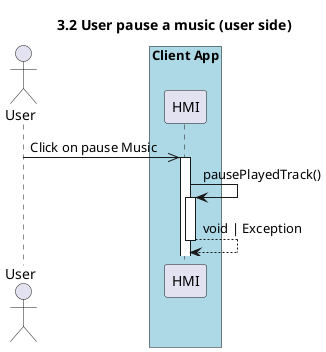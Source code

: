 @startuml 3.2 User pause a music (user side)
title 3.2 User pause a music (user side)

actor "User" as user
box "Client App" #LightBlue
    participant "HMI" as hmi
end box

user ->> hmi++: Click on pause Music
hmi->hmi++: pausePlayedTrack()
return void | Exception

@enduml
